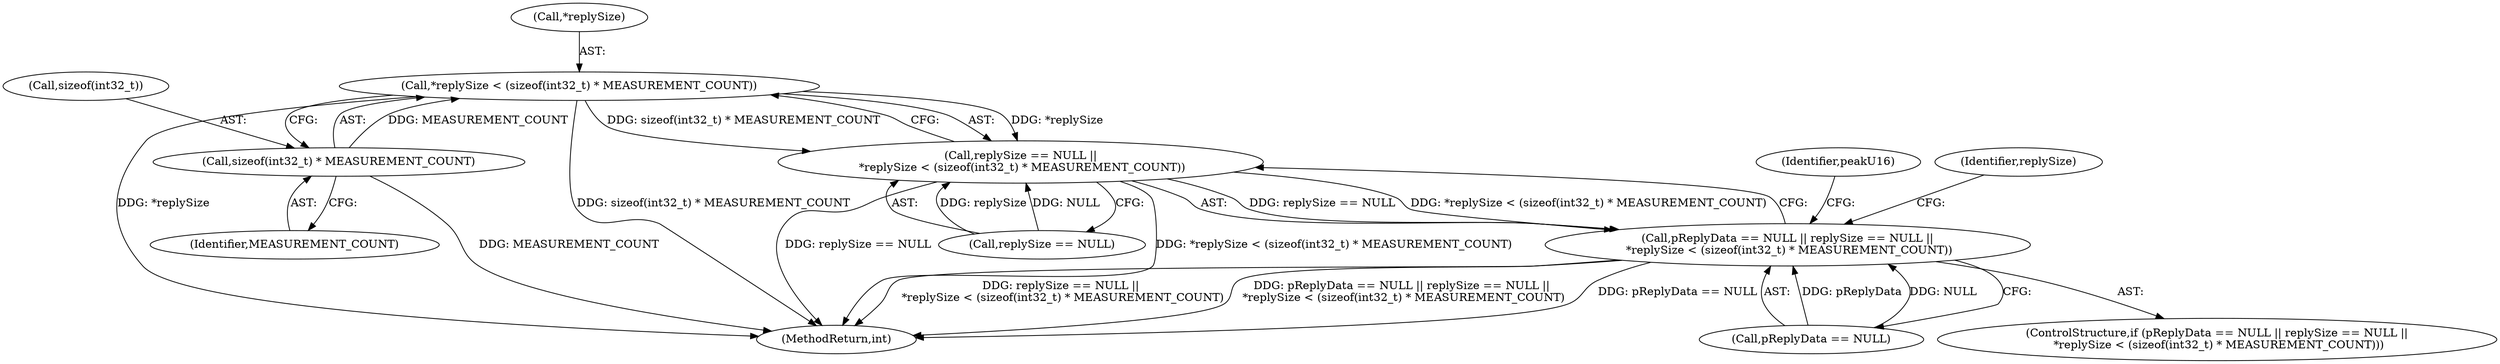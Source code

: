 digraph "0_Android_557bd7bfe6c4895faee09e46fc9b5304a956c8b7@pointer" {
"1000827" [label="(Call,*replySize < (sizeof(int32_t) * MEASUREMENT_COUNT))"];
"1000830" [label="(Call,sizeof(int32_t) * MEASUREMENT_COUNT)"];
"1000823" [label="(Call,replySize == NULL ||\n *replySize < (sizeof(int32_t) * MEASUREMENT_COUNT))"];
"1000819" [label="(Call,pReplyData == NULL || replySize == NULL ||\n *replySize < (sizeof(int32_t) * MEASUREMENT_COUNT))"];
"1000818" [label="(ControlStructure,if (pReplyData == NULL || replySize == NULL ||\n *replySize < (sizeof(int32_t) * MEASUREMENT_COUNT)))"];
"1000830" [label="(Call,sizeof(int32_t) * MEASUREMENT_COUNT)"];
"1000819" [label="(Call,pReplyData == NULL || replySize == NULL ||\n *replySize < (sizeof(int32_t) * MEASUREMENT_COUNT))"];
"1000837" [label="(Identifier,replySize)"];
"1000831" [label="(Call,sizeof(int32_t))"];
"1000828" [label="(Call,*replySize)"];
"1000824" [label="(Call,replySize == NULL)"];
"1000852" [label="(Identifier,peakU16)"];
"1001060" [label="(MethodReturn,int)"];
"1000827" [label="(Call,*replySize < (sizeof(int32_t) * MEASUREMENT_COUNT))"];
"1000820" [label="(Call,pReplyData == NULL)"];
"1000833" [label="(Identifier,MEASUREMENT_COUNT)"];
"1000823" [label="(Call,replySize == NULL ||\n *replySize < (sizeof(int32_t) * MEASUREMENT_COUNT))"];
"1000827" -> "1000823"  [label="AST: "];
"1000827" -> "1000830"  [label="CFG: "];
"1000828" -> "1000827"  [label="AST: "];
"1000830" -> "1000827"  [label="AST: "];
"1000823" -> "1000827"  [label="CFG: "];
"1000827" -> "1001060"  [label="DDG: sizeof(int32_t) * MEASUREMENT_COUNT"];
"1000827" -> "1001060"  [label="DDG: *replySize"];
"1000827" -> "1000823"  [label="DDG: *replySize"];
"1000827" -> "1000823"  [label="DDG: sizeof(int32_t) * MEASUREMENT_COUNT"];
"1000830" -> "1000827"  [label="DDG: MEASUREMENT_COUNT"];
"1000830" -> "1000833"  [label="CFG: "];
"1000831" -> "1000830"  [label="AST: "];
"1000833" -> "1000830"  [label="AST: "];
"1000830" -> "1001060"  [label="DDG: MEASUREMENT_COUNT"];
"1000823" -> "1000819"  [label="AST: "];
"1000823" -> "1000824"  [label="CFG: "];
"1000824" -> "1000823"  [label="AST: "];
"1000819" -> "1000823"  [label="CFG: "];
"1000823" -> "1001060"  [label="DDG: *replySize < (sizeof(int32_t) * MEASUREMENT_COUNT)"];
"1000823" -> "1001060"  [label="DDG: replySize == NULL"];
"1000823" -> "1000819"  [label="DDG: replySize == NULL"];
"1000823" -> "1000819"  [label="DDG: *replySize < (sizeof(int32_t) * MEASUREMENT_COUNT)"];
"1000824" -> "1000823"  [label="DDG: replySize"];
"1000824" -> "1000823"  [label="DDG: NULL"];
"1000819" -> "1000818"  [label="AST: "];
"1000819" -> "1000820"  [label="CFG: "];
"1000820" -> "1000819"  [label="AST: "];
"1000837" -> "1000819"  [label="CFG: "];
"1000852" -> "1000819"  [label="CFG: "];
"1000819" -> "1001060"  [label="DDG: pReplyData == NULL"];
"1000819" -> "1001060"  [label="DDG: replySize == NULL ||\n *replySize < (sizeof(int32_t) * MEASUREMENT_COUNT)"];
"1000819" -> "1001060"  [label="DDG: pReplyData == NULL || replySize == NULL ||\n *replySize < (sizeof(int32_t) * MEASUREMENT_COUNT)"];
"1000820" -> "1000819"  [label="DDG: pReplyData"];
"1000820" -> "1000819"  [label="DDG: NULL"];
}
